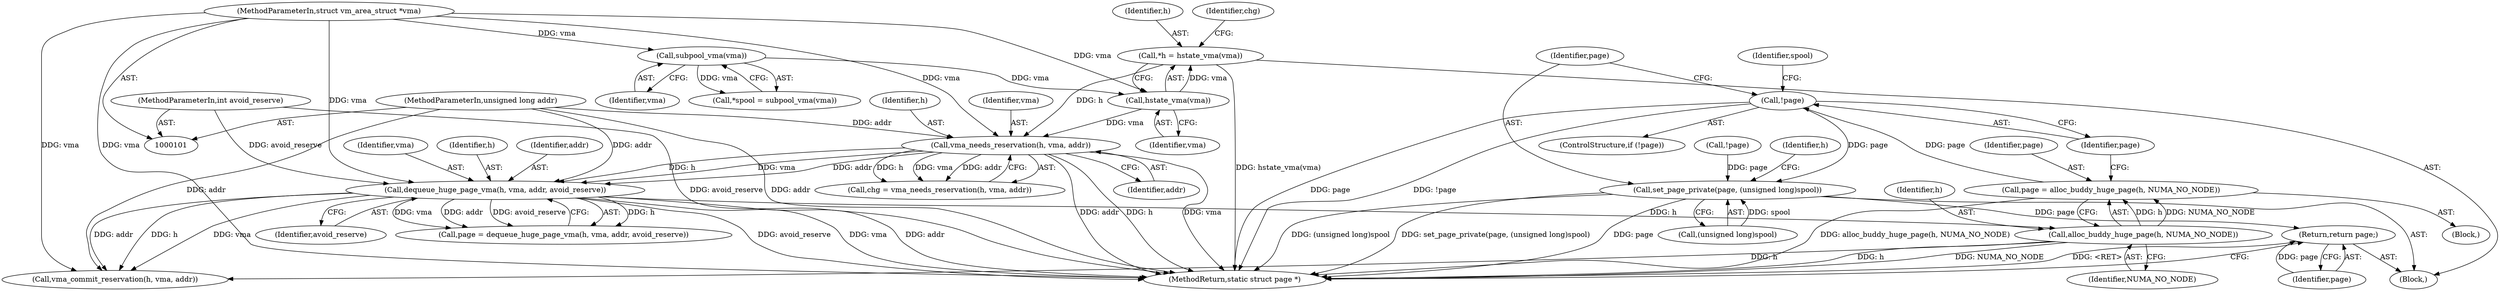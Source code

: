 digraph "0_linux_90481622d75715bfcb68501280a917dbfe516029_4@pointer" {
"1000165" [label="(Call,!page)"];
"1000159" [label="(Call,page = alloc_buddy_huge_page(h, NUMA_NO_NODE))"];
"1000161" [label="(Call,alloc_buddy_huge_page(h, NUMA_NO_NODE))"];
"1000147" [label="(Call,dequeue_huge_page_vma(h, vma, addr, avoid_reserve))"];
"1000120" [label="(Call,vma_needs_reservation(h, vma, addr))"];
"1000112" [label="(Call,*h = hstate_vma(vma))"];
"1000114" [label="(Call,hstate_vma(vma))"];
"1000109" [label="(Call,subpool_vma(vma))"];
"1000102" [label="(MethodParameterIn,struct vm_area_struct *vma)"];
"1000103" [label="(MethodParameterIn,unsigned long addr)"];
"1000104" [label="(MethodParameterIn,int avoid_reserve)"];
"1000175" [label="(Call,set_page_private(page, (unsigned long)spool))"];
"1000184" [label="(Return,return page;)"];
"1000145" [label="(Call,page = dequeue_huge_page_vma(h, vma, addr, avoid_reserve))"];
"1000149" [label="(Identifier,vma)"];
"1000166" [label="(Identifier,page)"];
"1000123" [label="(Identifier,addr)"];
"1000177" [label="(Call,(unsigned long)spool)"];
"1000121" [label="(Identifier,h)"];
"1000162" [label="(Identifier,h)"];
"1000161" [label="(Call,alloc_buddy_huge_page(h, NUMA_NO_NODE))"];
"1000175" [label="(Call,set_page_private(page, (unsigned long)spool))"];
"1000181" [label="(Identifier,h)"];
"1000148" [label="(Identifier,h)"];
"1000122" [label="(Identifier,vma)"];
"1000150" [label="(Identifier,addr)"];
"1000112" [label="(Call,*h = hstate_vma(vma))"];
"1000151" [label="(Identifier,avoid_reserve)"];
"1000107" [label="(Call,*spool = subpool_vma(vma))"];
"1000163" [label="(Identifier,NUMA_NO_NODE)"];
"1000105" [label="(Block,)"];
"1000113" [label="(Identifier,h)"];
"1000158" [label="(Block,)"];
"1000160" [label="(Identifier,page)"];
"1000115" [label="(Identifier,vma)"];
"1000169" [label="(Identifier,spool)"];
"1000114" [label="(Call,hstate_vma(vma))"];
"1000184" [label="(Return,return page;)"];
"1000118" [label="(Call,chg = vma_needs_reservation(h, vma, addr))"];
"1000119" [label="(Identifier,chg)"];
"1000176" [label="(Identifier,page)"];
"1000165" [label="(Call,!page)"];
"1000120" [label="(Call,vma_needs_reservation(h, vma, addr))"];
"1000159" [label="(Call,page = alloc_buddy_huge_page(h, NUMA_NO_NODE))"];
"1000103" [label="(MethodParameterIn,unsigned long addr)"];
"1000186" [label="(MethodReturn,static struct page *)"];
"1000109" [label="(Call,subpool_vma(vma))"];
"1000164" [label="(ControlStructure,if (!page))"];
"1000180" [label="(Call,vma_commit_reservation(h, vma, addr))"];
"1000104" [label="(MethodParameterIn,int avoid_reserve)"];
"1000102" [label="(MethodParameterIn,struct vm_area_struct *vma)"];
"1000185" [label="(Identifier,page)"];
"1000156" [label="(Call,!page)"];
"1000147" [label="(Call,dequeue_huge_page_vma(h, vma, addr, avoid_reserve))"];
"1000110" [label="(Identifier,vma)"];
"1000165" -> "1000164"  [label="AST: "];
"1000165" -> "1000166"  [label="CFG: "];
"1000166" -> "1000165"  [label="AST: "];
"1000169" -> "1000165"  [label="CFG: "];
"1000176" -> "1000165"  [label="CFG: "];
"1000165" -> "1000186"  [label="DDG: page"];
"1000165" -> "1000186"  [label="DDG: !page"];
"1000159" -> "1000165"  [label="DDG: page"];
"1000165" -> "1000175"  [label="DDG: page"];
"1000159" -> "1000158"  [label="AST: "];
"1000159" -> "1000161"  [label="CFG: "];
"1000160" -> "1000159"  [label="AST: "];
"1000161" -> "1000159"  [label="AST: "];
"1000166" -> "1000159"  [label="CFG: "];
"1000159" -> "1000186"  [label="DDG: alloc_buddy_huge_page(h, NUMA_NO_NODE)"];
"1000161" -> "1000159"  [label="DDG: h"];
"1000161" -> "1000159"  [label="DDG: NUMA_NO_NODE"];
"1000161" -> "1000163"  [label="CFG: "];
"1000162" -> "1000161"  [label="AST: "];
"1000163" -> "1000161"  [label="AST: "];
"1000161" -> "1000186"  [label="DDG: NUMA_NO_NODE"];
"1000161" -> "1000186"  [label="DDG: h"];
"1000147" -> "1000161"  [label="DDG: h"];
"1000161" -> "1000180"  [label="DDG: h"];
"1000147" -> "1000145"  [label="AST: "];
"1000147" -> "1000151"  [label="CFG: "];
"1000148" -> "1000147"  [label="AST: "];
"1000149" -> "1000147"  [label="AST: "];
"1000150" -> "1000147"  [label="AST: "];
"1000151" -> "1000147"  [label="AST: "];
"1000145" -> "1000147"  [label="CFG: "];
"1000147" -> "1000186"  [label="DDG: avoid_reserve"];
"1000147" -> "1000186"  [label="DDG: vma"];
"1000147" -> "1000186"  [label="DDG: addr"];
"1000147" -> "1000145"  [label="DDG: h"];
"1000147" -> "1000145"  [label="DDG: vma"];
"1000147" -> "1000145"  [label="DDG: addr"];
"1000147" -> "1000145"  [label="DDG: avoid_reserve"];
"1000120" -> "1000147"  [label="DDG: h"];
"1000120" -> "1000147"  [label="DDG: vma"];
"1000120" -> "1000147"  [label="DDG: addr"];
"1000102" -> "1000147"  [label="DDG: vma"];
"1000103" -> "1000147"  [label="DDG: addr"];
"1000104" -> "1000147"  [label="DDG: avoid_reserve"];
"1000147" -> "1000180"  [label="DDG: h"];
"1000147" -> "1000180"  [label="DDG: vma"];
"1000147" -> "1000180"  [label="DDG: addr"];
"1000120" -> "1000118"  [label="AST: "];
"1000120" -> "1000123"  [label="CFG: "];
"1000121" -> "1000120"  [label="AST: "];
"1000122" -> "1000120"  [label="AST: "];
"1000123" -> "1000120"  [label="AST: "];
"1000118" -> "1000120"  [label="CFG: "];
"1000120" -> "1000186"  [label="DDG: addr"];
"1000120" -> "1000186"  [label="DDG: h"];
"1000120" -> "1000186"  [label="DDG: vma"];
"1000120" -> "1000118"  [label="DDG: h"];
"1000120" -> "1000118"  [label="DDG: vma"];
"1000120" -> "1000118"  [label="DDG: addr"];
"1000112" -> "1000120"  [label="DDG: h"];
"1000114" -> "1000120"  [label="DDG: vma"];
"1000102" -> "1000120"  [label="DDG: vma"];
"1000103" -> "1000120"  [label="DDG: addr"];
"1000112" -> "1000105"  [label="AST: "];
"1000112" -> "1000114"  [label="CFG: "];
"1000113" -> "1000112"  [label="AST: "];
"1000114" -> "1000112"  [label="AST: "];
"1000119" -> "1000112"  [label="CFG: "];
"1000112" -> "1000186"  [label="DDG: hstate_vma(vma)"];
"1000114" -> "1000112"  [label="DDG: vma"];
"1000114" -> "1000115"  [label="CFG: "];
"1000115" -> "1000114"  [label="AST: "];
"1000109" -> "1000114"  [label="DDG: vma"];
"1000102" -> "1000114"  [label="DDG: vma"];
"1000109" -> "1000107"  [label="AST: "];
"1000109" -> "1000110"  [label="CFG: "];
"1000110" -> "1000109"  [label="AST: "];
"1000107" -> "1000109"  [label="CFG: "];
"1000109" -> "1000107"  [label="DDG: vma"];
"1000102" -> "1000109"  [label="DDG: vma"];
"1000102" -> "1000101"  [label="AST: "];
"1000102" -> "1000186"  [label="DDG: vma"];
"1000102" -> "1000180"  [label="DDG: vma"];
"1000103" -> "1000101"  [label="AST: "];
"1000103" -> "1000186"  [label="DDG: addr"];
"1000103" -> "1000180"  [label="DDG: addr"];
"1000104" -> "1000101"  [label="AST: "];
"1000104" -> "1000186"  [label="DDG: avoid_reserve"];
"1000175" -> "1000105"  [label="AST: "];
"1000175" -> "1000177"  [label="CFG: "];
"1000176" -> "1000175"  [label="AST: "];
"1000177" -> "1000175"  [label="AST: "];
"1000181" -> "1000175"  [label="CFG: "];
"1000175" -> "1000186"  [label="DDG: page"];
"1000175" -> "1000186"  [label="DDG: (unsigned long)spool"];
"1000175" -> "1000186"  [label="DDG: set_page_private(page, (unsigned long)spool)"];
"1000156" -> "1000175"  [label="DDG: page"];
"1000177" -> "1000175"  [label="DDG: spool"];
"1000175" -> "1000184"  [label="DDG: page"];
"1000184" -> "1000105"  [label="AST: "];
"1000184" -> "1000185"  [label="CFG: "];
"1000185" -> "1000184"  [label="AST: "];
"1000186" -> "1000184"  [label="CFG: "];
"1000184" -> "1000186"  [label="DDG: <RET>"];
"1000185" -> "1000184"  [label="DDG: page"];
}
